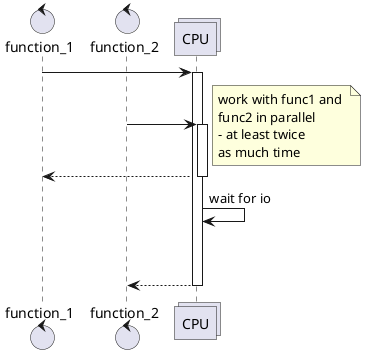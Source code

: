 @startuml
control function_1
control function_2
collections CPU

function_1 -> CPU
activate CPU
function_2 -> CPU
note right: work with func1 and \nfunc2 in parallel\n- at least twice \nas much time
activate CPU
CPU --> function_1
deactivate CPU
CPU -> CPU: wait for io
|||
|||
CPU --> function_2
deactivate CPU
@enduml